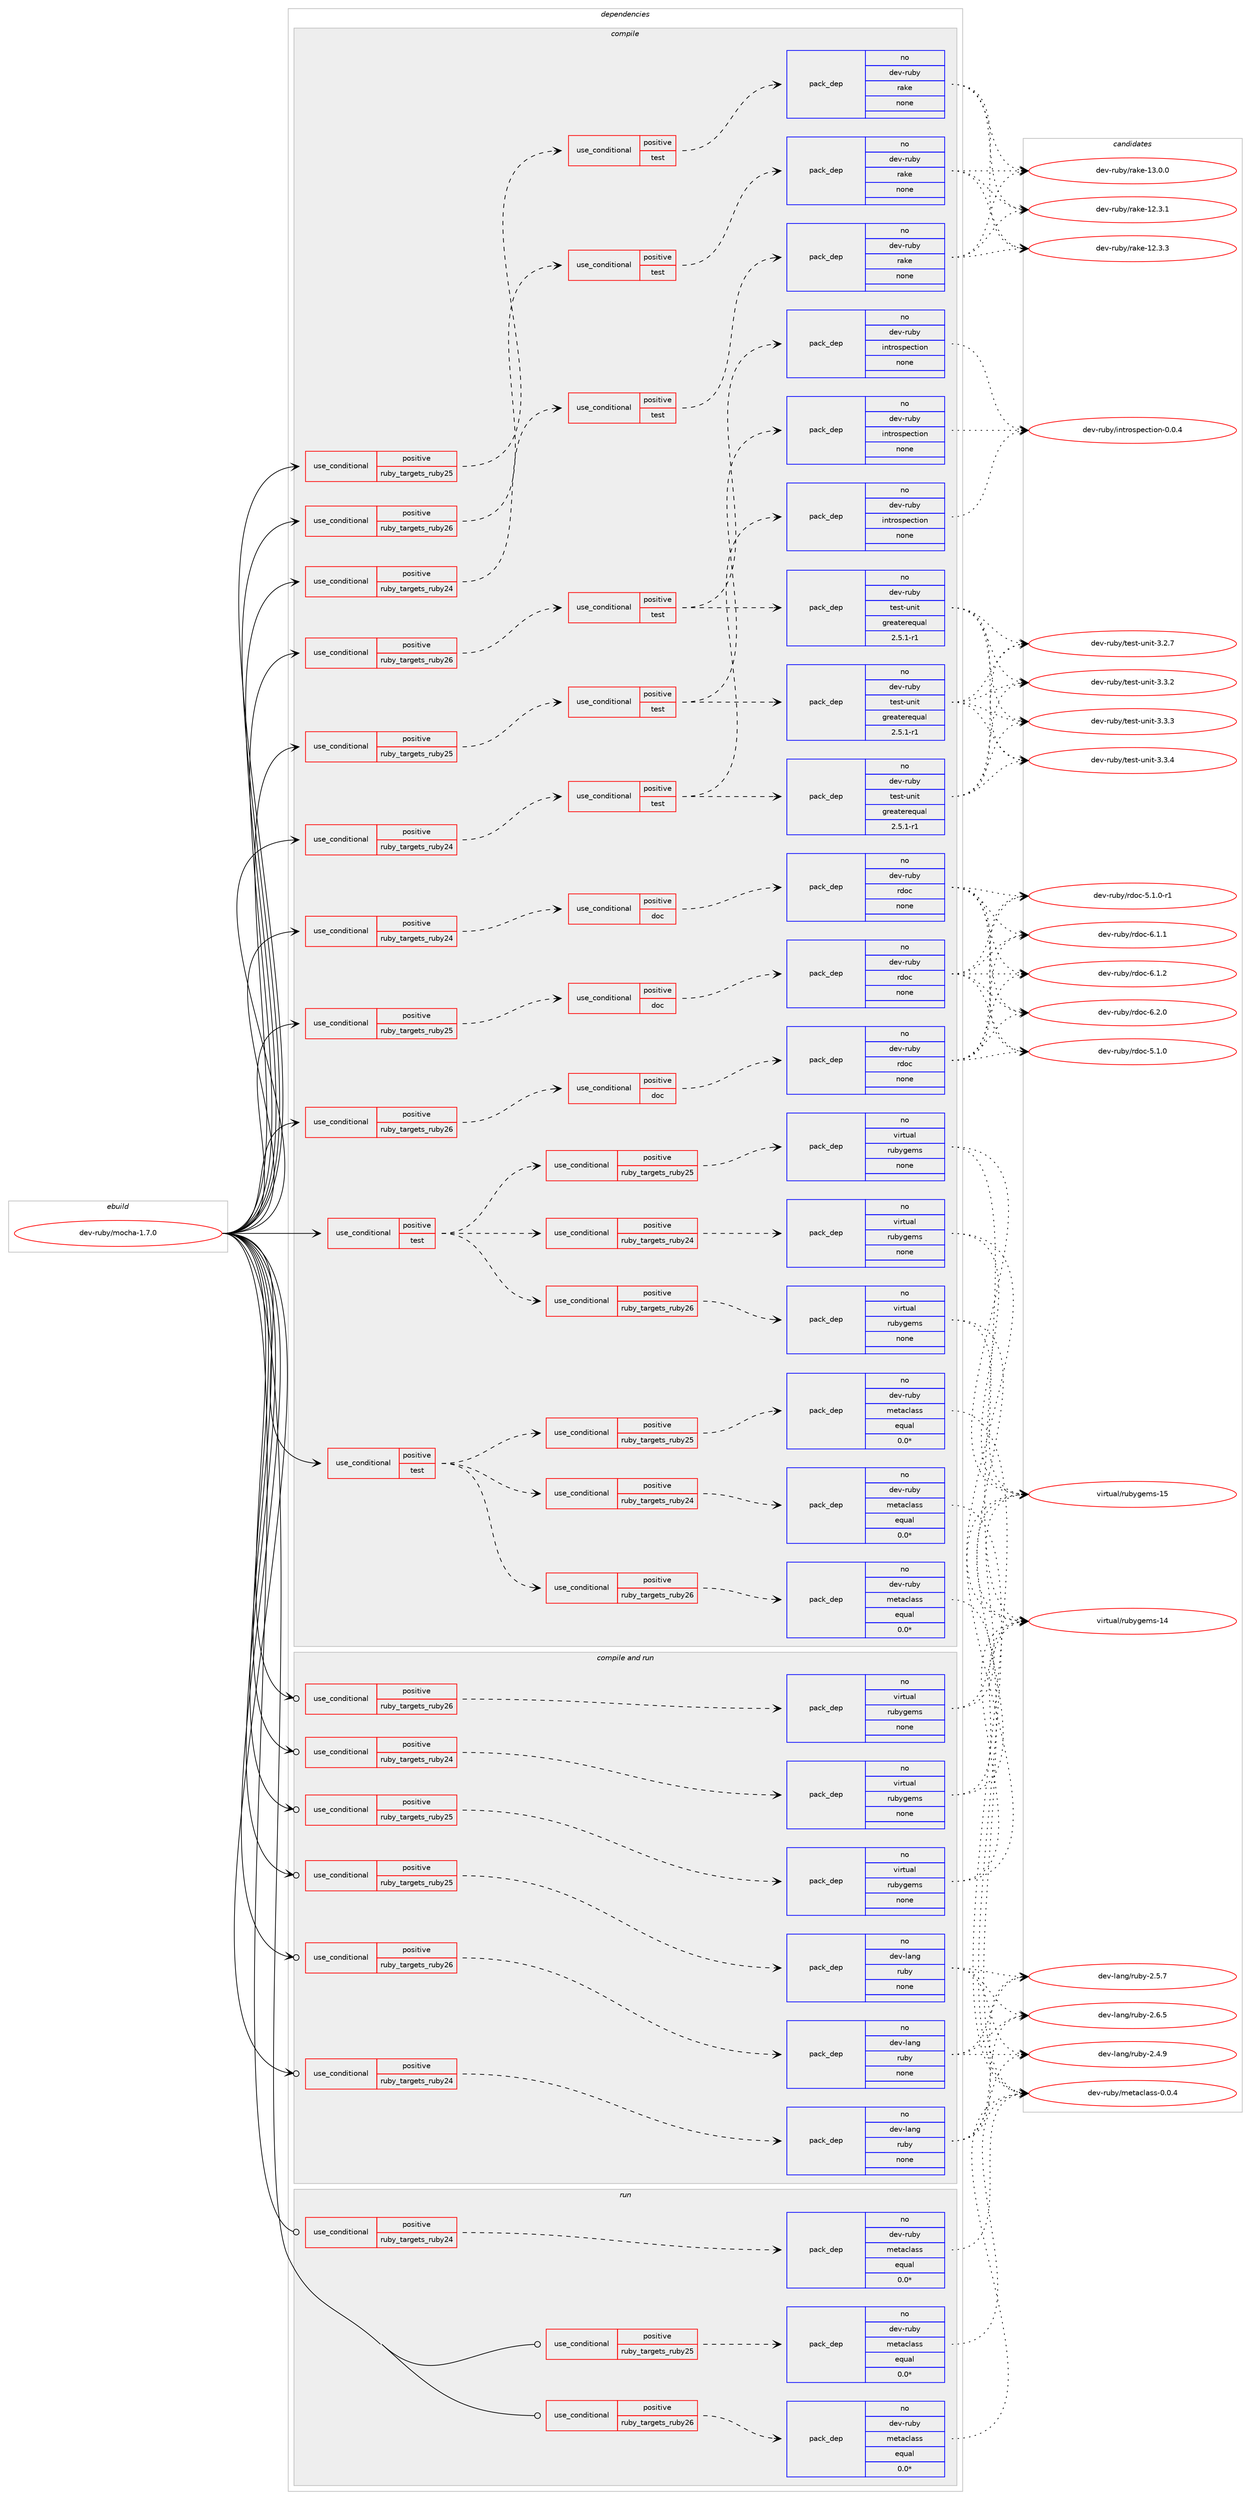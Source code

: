 digraph prolog {

# *************
# Graph options
# *************

newrank=true;
concentrate=true;
compound=true;
graph [rankdir=LR,fontname=Helvetica,fontsize=10,ranksep=1.5];#, ranksep=2.5, nodesep=0.2];
edge  [arrowhead=vee];
node  [fontname=Helvetica,fontsize=10];

# **********
# The ebuild
# **********

subgraph cluster_leftcol {
color=gray;
rank=same;
label=<<i>ebuild</i>>;
id [label="dev-ruby/mocha-1.7.0", color=red, width=4, href="../dev-ruby/mocha-1.7.0.svg"];
}

# ****************
# The dependencies
# ****************

subgraph cluster_midcol {
color=gray;
label=<<i>dependencies</i>>;
subgraph cluster_compile {
fillcolor="#eeeeee";
style=filled;
label=<<i>compile</i>>;
subgraph cond168118 {
dependency696272 [label=<<TABLE BORDER="0" CELLBORDER="1" CELLSPACING="0" CELLPADDING="4"><TR><TD ROWSPAN="3" CELLPADDING="10">use_conditional</TD></TR><TR><TD>positive</TD></TR><TR><TD>ruby_targets_ruby24</TD></TR></TABLE>>, shape=none, color=red];
subgraph cond168119 {
dependency696273 [label=<<TABLE BORDER="0" CELLBORDER="1" CELLSPACING="0" CELLPADDING="4"><TR><TD ROWSPAN="3" CELLPADDING="10">use_conditional</TD></TR><TR><TD>positive</TD></TR><TR><TD>doc</TD></TR></TABLE>>, shape=none, color=red];
subgraph pack516169 {
dependency696274 [label=<<TABLE BORDER="0" CELLBORDER="1" CELLSPACING="0" CELLPADDING="4" WIDTH="220"><TR><TD ROWSPAN="6" CELLPADDING="30">pack_dep</TD></TR><TR><TD WIDTH="110">no</TD></TR><TR><TD>dev-ruby</TD></TR><TR><TD>rdoc</TD></TR><TR><TD>none</TD></TR><TR><TD></TD></TR></TABLE>>, shape=none, color=blue];
}
dependency696273:e -> dependency696274:w [weight=20,style="dashed",arrowhead="vee"];
}
dependency696272:e -> dependency696273:w [weight=20,style="dashed",arrowhead="vee"];
}
id:e -> dependency696272:w [weight=20,style="solid",arrowhead="vee"];
subgraph cond168120 {
dependency696275 [label=<<TABLE BORDER="0" CELLBORDER="1" CELLSPACING="0" CELLPADDING="4"><TR><TD ROWSPAN="3" CELLPADDING="10">use_conditional</TD></TR><TR><TD>positive</TD></TR><TR><TD>ruby_targets_ruby24</TD></TR></TABLE>>, shape=none, color=red];
subgraph cond168121 {
dependency696276 [label=<<TABLE BORDER="0" CELLBORDER="1" CELLSPACING="0" CELLPADDING="4"><TR><TD ROWSPAN="3" CELLPADDING="10">use_conditional</TD></TR><TR><TD>positive</TD></TR><TR><TD>test</TD></TR></TABLE>>, shape=none, color=red];
subgraph pack516170 {
dependency696277 [label=<<TABLE BORDER="0" CELLBORDER="1" CELLSPACING="0" CELLPADDING="4" WIDTH="220"><TR><TD ROWSPAN="6" CELLPADDING="30">pack_dep</TD></TR><TR><TD WIDTH="110">no</TD></TR><TR><TD>dev-ruby</TD></TR><TR><TD>rake</TD></TR><TR><TD>none</TD></TR><TR><TD></TD></TR></TABLE>>, shape=none, color=blue];
}
dependency696276:e -> dependency696277:w [weight=20,style="dashed",arrowhead="vee"];
}
dependency696275:e -> dependency696276:w [weight=20,style="dashed",arrowhead="vee"];
}
id:e -> dependency696275:w [weight=20,style="solid",arrowhead="vee"];
subgraph cond168122 {
dependency696278 [label=<<TABLE BORDER="0" CELLBORDER="1" CELLSPACING="0" CELLPADDING="4"><TR><TD ROWSPAN="3" CELLPADDING="10">use_conditional</TD></TR><TR><TD>positive</TD></TR><TR><TD>ruby_targets_ruby24</TD></TR></TABLE>>, shape=none, color=red];
subgraph cond168123 {
dependency696279 [label=<<TABLE BORDER="0" CELLBORDER="1" CELLSPACING="0" CELLPADDING="4"><TR><TD ROWSPAN="3" CELLPADDING="10">use_conditional</TD></TR><TR><TD>positive</TD></TR><TR><TD>test</TD></TR></TABLE>>, shape=none, color=red];
subgraph pack516171 {
dependency696280 [label=<<TABLE BORDER="0" CELLBORDER="1" CELLSPACING="0" CELLPADDING="4" WIDTH="220"><TR><TD ROWSPAN="6" CELLPADDING="30">pack_dep</TD></TR><TR><TD WIDTH="110">no</TD></TR><TR><TD>dev-ruby</TD></TR><TR><TD>test-unit</TD></TR><TR><TD>greaterequal</TD></TR><TR><TD>2.5.1-r1</TD></TR></TABLE>>, shape=none, color=blue];
}
dependency696279:e -> dependency696280:w [weight=20,style="dashed",arrowhead="vee"];
subgraph pack516172 {
dependency696281 [label=<<TABLE BORDER="0" CELLBORDER="1" CELLSPACING="0" CELLPADDING="4" WIDTH="220"><TR><TD ROWSPAN="6" CELLPADDING="30">pack_dep</TD></TR><TR><TD WIDTH="110">no</TD></TR><TR><TD>dev-ruby</TD></TR><TR><TD>introspection</TD></TR><TR><TD>none</TD></TR><TR><TD></TD></TR></TABLE>>, shape=none, color=blue];
}
dependency696279:e -> dependency696281:w [weight=20,style="dashed",arrowhead="vee"];
}
dependency696278:e -> dependency696279:w [weight=20,style="dashed",arrowhead="vee"];
}
id:e -> dependency696278:w [weight=20,style="solid",arrowhead="vee"];
subgraph cond168124 {
dependency696282 [label=<<TABLE BORDER="0" CELLBORDER="1" CELLSPACING="0" CELLPADDING="4"><TR><TD ROWSPAN="3" CELLPADDING="10">use_conditional</TD></TR><TR><TD>positive</TD></TR><TR><TD>ruby_targets_ruby25</TD></TR></TABLE>>, shape=none, color=red];
subgraph cond168125 {
dependency696283 [label=<<TABLE BORDER="0" CELLBORDER="1" CELLSPACING="0" CELLPADDING="4"><TR><TD ROWSPAN="3" CELLPADDING="10">use_conditional</TD></TR><TR><TD>positive</TD></TR><TR><TD>doc</TD></TR></TABLE>>, shape=none, color=red];
subgraph pack516173 {
dependency696284 [label=<<TABLE BORDER="0" CELLBORDER="1" CELLSPACING="0" CELLPADDING="4" WIDTH="220"><TR><TD ROWSPAN="6" CELLPADDING="30">pack_dep</TD></TR><TR><TD WIDTH="110">no</TD></TR><TR><TD>dev-ruby</TD></TR><TR><TD>rdoc</TD></TR><TR><TD>none</TD></TR><TR><TD></TD></TR></TABLE>>, shape=none, color=blue];
}
dependency696283:e -> dependency696284:w [weight=20,style="dashed",arrowhead="vee"];
}
dependency696282:e -> dependency696283:w [weight=20,style="dashed",arrowhead="vee"];
}
id:e -> dependency696282:w [weight=20,style="solid",arrowhead="vee"];
subgraph cond168126 {
dependency696285 [label=<<TABLE BORDER="0" CELLBORDER="1" CELLSPACING="0" CELLPADDING="4"><TR><TD ROWSPAN="3" CELLPADDING="10">use_conditional</TD></TR><TR><TD>positive</TD></TR><TR><TD>ruby_targets_ruby25</TD></TR></TABLE>>, shape=none, color=red];
subgraph cond168127 {
dependency696286 [label=<<TABLE BORDER="0" CELLBORDER="1" CELLSPACING="0" CELLPADDING="4"><TR><TD ROWSPAN="3" CELLPADDING="10">use_conditional</TD></TR><TR><TD>positive</TD></TR><TR><TD>test</TD></TR></TABLE>>, shape=none, color=red];
subgraph pack516174 {
dependency696287 [label=<<TABLE BORDER="0" CELLBORDER="1" CELLSPACING="0" CELLPADDING="4" WIDTH="220"><TR><TD ROWSPAN="6" CELLPADDING="30">pack_dep</TD></TR><TR><TD WIDTH="110">no</TD></TR><TR><TD>dev-ruby</TD></TR><TR><TD>rake</TD></TR><TR><TD>none</TD></TR><TR><TD></TD></TR></TABLE>>, shape=none, color=blue];
}
dependency696286:e -> dependency696287:w [weight=20,style="dashed",arrowhead="vee"];
}
dependency696285:e -> dependency696286:w [weight=20,style="dashed",arrowhead="vee"];
}
id:e -> dependency696285:w [weight=20,style="solid",arrowhead="vee"];
subgraph cond168128 {
dependency696288 [label=<<TABLE BORDER="0" CELLBORDER="1" CELLSPACING="0" CELLPADDING="4"><TR><TD ROWSPAN="3" CELLPADDING="10">use_conditional</TD></TR><TR><TD>positive</TD></TR><TR><TD>ruby_targets_ruby25</TD></TR></TABLE>>, shape=none, color=red];
subgraph cond168129 {
dependency696289 [label=<<TABLE BORDER="0" CELLBORDER="1" CELLSPACING="0" CELLPADDING="4"><TR><TD ROWSPAN="3" CELLPADDING="10">use_conditional</TD></TR><TR><TD>positive</TD></TR><TR><TD>test</TD></TR></TABLE>>, shape=none, color=red];
subgraph pack516175 {
dependency696290 [label=<<TABLE BORDER="0" CELLBORDER="1" CELLSPACING="0" CELLPADDING="4" WIDTH="220"><TR><TD ROWSPAN="6" CELLPADDING="30">pack_dep</TD></TR><TR><TD WIDTH="110">no</TD></TR><TR><TD>dev-ruby</TD></TR><TR><TD>test-unit</TD></TR><TR><TD>greaterequal</TD></TR><TR><TD>2.5.1-r1</TD></TR></TABLE>>, shape=none, color=blue];
}
dependency696289:e -> dependency696290:w [weight=20,style="dashed",arrowhead="vee"];
subgraph pack516176 {
dependency696291 [label=<<TABLE BORDER="0" CELLBORDER="1" CELLSPACING="0" CELLPADDING="4" WIDTH="220"><TR><TD ROWSPAN="6" CELLPADDING="30">pack_dep</TD></TR><TR><TD WIDTH="110">no</TD></TR><TR><TD>dev-ruby</TD></TR><TR><TD>introspection</TD></TR><TR><TD>none</TD></TR><TR><TD></TD></TR></TABLE>>, shape=none, color=blue];
}
dependency696289:e -> dependency696291:w [weight=20,style="dashed",arrowhead="vee"];
}
dependency696288:e -> dependency696289:w [weight=20,style="dashed",arrowhead="vee"];
}
id:e -> dependency696288:w [weight=20,style="solid",arrowhead="vee"];
subgraph cond168130 {
dependency696292 [label=<<TABLE BORDER="0" CELLBORDER="1" CELLSPACING="0" CELLPADDING="4"><TR><TD ROWSPAN="3" CELLPADDING="10">use_conditional</TD></TR><TR><TD>positive</TD></TR><TR><TD>ruby_targets_ruby26</TD></TR></TABLE>>, shape=none, color=red];
subgraph cond168131 {
dependency696293 [label=<<TABLE BORDER="0" CELLBORDER="1" CELLSPACING="0" CELLPADDING="4"><TR><TD ROWSPAN="3" CELLPADDING="10">use_conditional</TD></TR><TR><TD>positive</TD></TR><TR><TD>doc</TD></TR></TABLE>>, shape=none, color=red];
subgraph pack516177 {
dependency696294 [label=<<TABLE BORDER="0" CELLBORDER="1" CELLSPACING="0" CELLPADDING="4" WIDTH="220"><TR><TD ROWSPAN="6" CELLPADDING="30">pack_dep</TD></TR><TR><TD WIDTH="110">no</TD></TR><TR><TD>dev-ruby</TD></TR><TR><TD>rdoc</TD></TR><TR><TD>none</TD></TR><TR><TD></TD></TR></TABLE>>, shape=none, color=blue];
}
dependency696293:e -> dependency696294:w [weight=20,style="dashed",arrowhead="vee"];
}
dependency696292:e -> dependency696293:w [weight=20,style="dashed",arrowhead="vee"];
}
id:e -> dependency696292:w [weight=20,style="solid",arrowhead="vee"];
subgraph cond168132 {
dependency696295 [label=<<TABLE BORDER="0" CELLBORDER="1" CELLSPACING="0" CELLPADDING="4"><TR><TD ROWSPAN="3" CELLPADDING="10">use_conditional</TD></TR><TR><TD>positive</TD></TR><TR><TD>ruby_targets_ruby26</TD></TR></TABLE>>, shape=none, color=red];
subgraph cond168133 {
dependency696296 [label=<<TABLE BORDER="0" CELLBORDER="1" CELLSPACING="0" CELLPADDING="4"><TR><TD ROWSPAN="3" CELLPADDING="10">use_conditional</TD></TR><TR><TD>positive</TD></TR><TR><TD>test</TD></TR></TABLE>>, shape=none, color=red];
subgraph pack516178 {
dependency696297 [label=<<TABLE BORDER="0" CELLBORDER="1" CELLSPACING="0" CELLPADDING="4" WIDTH="220"><TR><TD ROWSPAN="6" CELLPADDING="30">pack_dep</TD></TR><TR><TD WIDTH="110">no</TD></TR><TR><TD>dev-ruby</TD></TR><TR><TD>rake</TD></TR><TR><TD>none</TD></TR><TR><TD></TD></TR></TABLE>>, shape=none, color=blue];
}
dependency696296:e -> dependency696297:w [weight=20,style="dashed",arrowhead="vee"];
}
dependency696295:e -> dependency696296:w [weight=20,style="dashed",arrowhead="vee"];
}
id:e -> dependency696295:w [weight=20,style="solid",arrowhead="vee"];
subgraph cond168134 {
dependency696298 [label=<<TABLE BORDER="0" CELLBORDER="1" CELLSPACING="0" CELLPADDING="4"><TR><TD ROWSPAN="3" CELLPADDING="10">use_conditional</TD></TR><TR><TD>positive</TD></TR><TR><TD>ruby_targets_ruby26</TD></TR></TABLE>>, shape=none, color=red];
subgraph cond168135 {
dependency696299 [label=<<TABLE BORDER="0" CELLBORDER="1" CELLSPACING="0" CELLPADDING="4"><TR><TD ROWSPAN="3" CELLPADDING="10">use_conditional</TD></TR><TR><TD>positive</TD></TR><TR><TD>test</TD></TR></TABLE>>, shape=none, color=red];
subgraph pack516179 {
dependency696300 [label=<<TABLE BORDER="0" CELLBORDER="1" CELLSPACING="0" CELLPADDING="4" WIDTH="220"><TR><TD ROWSPAN="6" CELLPADDING="30">pack_dep</TD></TR><TR><TD WIDTH="110">no</TD></TR><TR><TD>dev-ruby</TD></TR><TR><TD>test-unit</TD></TR><TR><TD>greaterequal</TD></TR><TR><TD>2.5.1-r1</TD></TR></TABLE>>, shape=none, color=blue];
}
dependency696299:e -> dependency696300:w [weight=20,style="dashed",arrowhead="vee"];
subgraph pack516180 {
dependency696301 [label=<<TABLE BORDER="0" CELLBORDER="1" CELLSPACING="0" CELLPADDING="4" WIDTH="220"><TR><TD ROWSPAN="6" CELLPADDING="30">pack_dep</TD></TR><TR><TD WIDTH="110">no</TD></TR><TR><TD>dev-ruby</TD></TR><TR><TD>introspection</TD></TR><TR><TD>none</TD></TR><TR><TD></TD></TR></TABLE>>, shape=none, color=blue];
}
dependency696299:e -> dependency696301:w [weight=20,style="dashed",arrowhead="vee"];
}
dependency696298:e -> dependency696299:w [weight=20,style="dashed",arrowhead="vee"];
}
id:e -> dependency696298:w [weight=20,style="solid",arrowhead="vee"];
subgraph cond168136 {
dependency696302 [label=<<TABLE BORDER="0" CELLBORDER="1" CELLSPACING="0" CELLPADDING="4"><TR><TD ROWSPAN="3" CELLPADDING="10">use_conditional</TD></TR><TR><TD>positive</TD></TR><TR><TD>test</TD></TR></TABLE>>, shape=none, color=red];
subgraph cond168137 {
dependency696303 [label=<<TABLE BORDER="0" CELLBORDER="1" CELLSPACING="0" CELLPADDING="4"><TR><TD ROWSPAN="3" CELLPADDING="10">use_conditional</TD></TR><TR><TD>positive</TD></TR><TR><TD>ruby_targets_ruby24</TD></TR></TABLE>>, shape=none, color=red];
subgraph pack516181 {
dependency696304 [label=<<TABLE BORDER="0" CELLBORDER="1" CELLSPACING="0" CELLPADDING="4" WIDTH="220"><TR><TD ROWSPAN="6" CELLPADDING="30">pack_dep</TD></TR><TR><TD WIDTH="110">no</TD></TR><TR><TD>dev-ruby</TD></TR><TR><TD>metaclass</TD></TR><TR><TD>equal</TD></TR><TR><TD>0.0*</TD></TR></TABLE>>, shape=none, color=blue];
}
dependency696303:e -> dependency696304:w [weight=20,style="dashed",arrowhead="vee"];
}
dependency696302:e -> dependency696303:w [weight=20,style="dashed",arrowhead="vee"];
subgraph cond168138 {
dependency696305 [label=<<TABLE BORDER="0" CELLBORDER="1" CELLSPACING="0" CELLPADDING="4"><TR><TD ROWSPAN="3" CELLPADDING="10">use_conditional</TD></TR><TR><TD>positive</TD></TR><TR><TD>ruby_targets_ruby25</TD></TR></TABLE>>, shape=none, color=red];
subgraph pack516182 {
dependency696306 [label=<<TABLE BORDER="0" CELLBORDER="1" CELLSPACING="0" CELLPADDING="4" WIDTH="220"><TR><TD ROWSPAN="6" CELLPADDING="30">pack_dep</TD></TR><TR><TD WIDTH="110">no</TD></TR><TR><TD>dev-ruby</TD></TR><TR><TD>metaclass</TD></TR><TR><TD>equal</TD></TR><TR><TD>0.0*</TD></TR></TABLE>>, shape=none, color=blue];
}
dependency696305:e -> dependency696306:w [weight=20,style="dashed",arrowhead="vee"];
}
dependency696302:e -> dependency696305:w [weight=20,style="dashed",arrowhead="vee"];
subgraph cond168139 {
dependency696307 [label=<<TABLE BORDER="0" CELLBORDER="1" CELLSPACING="0" CELLPADDING="4"><TR><TD ROWSPAN="3" CELLPADDING="10">use_conditional</TD></TR><TR><TD>positive</TD></TR><TR><TD>ruby_targets_ruby26</TD></TR></TABLE>>, shape=none, color=red];
subgraph pack516183 {
dependency696308 [label=<<TABLE BORDER="0" CELLBORDER="1" CELLSPACING="0" CELLPADDING="4" WIDTH="220"><TR><TD ROWSPAN="6" CELLPADDING="30">pack_dep</TD></TR><TR><TD WIDTH="110">no</TD></TR><TR><TD>dev-ruby</TD></TR><TR><TD>metaclass</TD></TR><TR><TD>equal</TD></TR><TR><TD>0.0*</TD></TR></TABLE>>, shape=none, color=blue];
}
dependency696307:e -> dependency696308:w [weight=20,style="dashed",arrowhead="vee"];
}
dependency696302:e -> dependency696307:w [weight=20,style="dashed",arrowhead="vee"];
}
id:e -> dependency696302:w [weight=20,style="solid",arrowhead="vee"];
subgraph cond168140 {
dependency696309 [label=<<TABLE BORDER="0" CELLBORDER="1" CELLSPACING="0" CELLPADDING="4"><TR><TD ROWSPAN="3" CELLPADDING="10">use_conditional</TD></TR><TR><TD>positive</TD></TR><TR><TD>test</TD></TR></TABLE>>, shape=none, color=red];
subgraph cond168141 {
dependency696310 [label=<<TABLE BORDER="0" CELLBORDER="1" CELLSPACING="0" CELLPADDING="4"><TR><TD ROWSPAN="3" CELLPADDING="10">use_conditional</TD></TR><TR><TD>positive</TD></TR><TR><TD>ruby_targets_ruby24</TD></TR></TABLE>>, shape=none, color=red];
subgraph pack516184 {
dependency696311 [label=<<TABLE BORDER="0" CELLBORDER="1" CELLSPACING="0" CELLPADDING="4" WIDTH="220"><TR><TD ROWSPAN="6" CELLPADDING="30">pack_dep</TD></TR><TR><TD WIDTH="110">no</TD></TR><TR><TD>virtual</TD></TR><TR><TD>rubygems</TD></TR><TR><TD>none</TD></TR><TR><TD></TD></TR></TABLE>>, shape=none, color=blue];
}
dependency696310:e -> dependency696311:w [weight=20,style="dashed",arrowhead="vee"];
}
dependency696309:e -> dependency696310:w [weight=20,style="dashed",arrowhead="vee"];
subgraph cond168142 {
dependency696312 [label=<<TABLE BORDER="0" CELLBORDER="1" CELLSPACING="0" CELLPADDING="4"><TR><TD ROWSPAN="3" CELLPADDING="10">use_conditional</TD></TR><TR><TD>positive</TD></TR><TR><TD>ruby_targets_ruby25</TD></TR></TABLE>>, shape=none, color=red];
subgraph pack516185 {
dependency696313 [label=<<TABLE BORDER="0" CELLBORDER="1" CELLSPACING="0" CELLPADDING="4" WIDTH="220"><TR><TD ROWSPAN="6" CELLPADDING="30">pack_dep</TD></TR><TR><TD WIDTH="110">no</TD></TR><TR><TD>virtual</TD></TR><TR><TD>rubygems</TD></TR><TR><TD>none</TD></TR><TR><TD></TD></TR></TABLE>>, shape=none, color=blue];
}
dependency696312:e -> dependency696313:w [weight=20,style="dashed",arrowhead="vee"];
}
dependency696309:e -> dependency696312:w [weight=20,style="dashed",arrowhead="vee"];
subgraph cond168143 {
dependency696314 [label=<<TABLE BORDER="0" CELLBORDER="1" CELLSPACING="0" CELLPADDING="4"><TR><TD ROWSPAN="3" CELLPADDING="10">use_conditional</TD></TR><TR><TD>positive</TD></TR><TR><TD>ruby_targets_ruby26</TD></TR></TABLE>>, shape=none, color=red];
subgraph pack516186 {
dependency696315 [label=<<TABLE BORDER="0" CELLBORDER="1" CELLSPACING="0" CELLPADDING="4" WIDTH="220"><TR><TD ROWSPAN="6" CELLPADDING="30">pack_dep</TD></TR><TR><TD WIDTH="110">no</TD></TR><TR><TD>virtual</TD></TR><TR><TD>rubygems</TD></TR><TR><TD>none</TD></TR><TR><TD></TD></TR></TABLE>>, shape=none, color=blue];
}
dependency696314:e -> dependency696315:w [weight=20,style="dashed",arrowhead="vee"];
}
dependency696309:e -> dependency696314:w [weight=20,style="dashed",arrowhead="vee"];
}
id:e -> dependency696309:w [weight=20,style="solid",arrowhead="vee"];
}
subgraph cluster_compileandrun {
fillcolor="#eeeeee";
style=filled;
label=<<i>compile and run</i>>;
subgraph cond168144 {
dependency696316 [label=<<TABLE BORDER="0" CELLBORDER="1" CELLSPACING="0" CELLPADDING="4"><TR><TD ROWSPAN="3" CELLPADDING="10">use_conditional</TD></TR><TR><TD>positive</TD></TR><TR><TD>ruby_targets_ruby24</TD></TR></TABLE>>, shape=none, color=red];
subgraph pack516187 {
dependency696317 [label=<<TABLE BORDER="0" CELLBORDER="1" CELLSPACING="0" CELLPADDING="4" WIDTH="220"><TR><TD ROWSPAN="6" CELLPADDING="30">pack_dep</TD></TR><TR><TD WIDTH="110">no</TD></TR><TR><TD>dev-lang</TD></TR><TR><TD>ruby</TD></TR><TR><TD>none</TD></TR><TR><TD></TD></TR></TABLE>>, shape=none, color=blue];
}
dependency696316:e -> dependency696317:w [weight=20,style="dashed",arrowhead="vee"];
}
id:e -> dependency696316:w [weight=20,style="solid",arrowhead="odotvee"];
subgraph cond168145 {
dependency696318 [label=<<TABLE BORDER="0" CELLBORDER="1" CELLSPACING="0" CELLPADDING="4"><TR><TD ROWSPAN="3" CELLPADDING="10">use_conditional</TD></TR><TR><TD>positive</TD></TR><TR><TD>ruby_targets_ruby24</TD></TR></TABLE>>, shape=none, color=red];
subgraph pack516188 {
dependency696319 [label=<<TABLE BORDER="0" CELLBORDER="1" CELLSPACING="0" CELLPADDING="4" WIDTH="220"><TR><TD ROWSPAN="6" CELLPADDING="30">pack_dep</TD></TR><TR><TD WIDTH="110">no</TD></TR><TR><TD>virtual</TD></TR><TR><TD>rubygems</TD></TR><TR><TD>none</TD></TR><TR><TD></TD></TR></TABLE>>, shape=none, color=blue];
}
dependency696318:e -> dependency696319:w [weight=20,style="dashed",arrowhead="vee"];
}
id:e -> dependency696318:w [weight=20,style="solid",arrowhead="odotvee"];
subgraph cond168146 {
dependency696320 [label=<<TABLE BORDER="0" CELLBORDER="1" CELLSPACING="0" CELLPADDING="4"><TR><TD ROWSPAN="3" CELLPADDING="10">use_conditional</TD></TR><TR><TD>positive</TD></TR><TR><TD>ruby_targets_ruby25</TD></TR></TABLE>>, shape=none, color=red];
subgraph pack516189 {
dependency696321 [label=<<TABLE BORDER="0" CELLBORDER="1" CELLSPACING="0" CELLPADDING="4" WIDTH="220"><TR><TD ROWSPAN="6" CELLPADDING="30">pack_dep</TD></TR><TR><TD WIDTH="110">no</TD></TR><TR><TD>dev-lang</TD></TR><TR><TD>ruby</TD></TR><TR><TD>none</TD></TR><TR><TD></TD></TR></TABLE>>, shape=none, color=blue];
}
dependency696320:e -> dependency696321:w [weight=20,style="dashed",arrowhead="vee"];
}
id:e -> dependency696320:w [weight=20,style="solid",arrowhead="odotvee"];
subgraph cond168147 {
dependency696322 [label=<<TABLE BORDER="0" CELLBORDER="1" CELLSPACING="0" CELLPADDING="4"><TR><TD ROWSPAN="3" CELLPADDING="10">use_conditional</TD></TR><TR><TD>positive</TD></TR><TR><TD>ruby_targets_ruby25</TD></TR></TABLE>>, shape=none, color=red];
subgraph pack516190 {
dependency696323 [label=<<TABLE BORDER="0" CELLBORDER="1" CELLSPACING="0" CELLPADDING="4" WIDTH="220"><TR><TD ROWSPAN="6" CELLPADDING="30">pack_dep</TD></TR><TR><TD WIDTH="110">no</TD></TR><TR><TD>virtual</TD></TR><TR><TD>rubygems</TD></TR><TR><TD>none</TD></TR><TR><TD></TD></TR></TABLE>>, shape=none, color=blue];
}
dependency696322:e -> dependency696323:w [weight=20,style="dashed",arrowhead="vee"];
}
id:e -> dependency696322:w [weight=20,style="solid",arrowhead="odotvee"];
subgraph cond168148 {
dependency696324 [label=<<TABLE BORDER="0" CELLBORDER="1" CELLSPACING="0" CELLPADDING="4"><TR><TD ROWSPAN="3" CELLPADDING="10">use_conditional</TD></TR><TR><TD>positive</TD></TR><TR><TD>ruby_targets_ruby26</TD></TR></TABLE>>, shape=none, color=red];
subgraph pack516191 {
dependency696325 [label=<<TABLE BORDER="0" CELLBORDER="1" CELLSPACING="0" CELLPADDING="4" WIDTH="220"><TR><TD ROWSPAN="6" CELLPADDING="30">pack_dep</TD></TR><TR><TD WIDTH="110">no</TD></TR><TR><TD>dev-lang</TD></TR><TR><TD>ruby</TD></TR><TR><TD>none</TD></TR><TR><TD></TD></TR></TABLE>>, shape=none, color=blue];
}
dependency696324:e -> dependency696325:w [weight=20,style="dashed",arrowhead="vee"];
}
id:e -> dependency696324:w [weight=20,style="solid",arrowhead="odotvee"];
subgraph cond168149 {
dependency696326 [label=<<TABLE BORDER="0" CELLBORDER="1" CELLSPACING="0" CELLPADDING="4"><TR><TD ROWSPAN="3" CELLPADDING="10">use_conditional</TD></TR><TR><TD>positive</TD></TR><TR><TD>ruby_targets_ruby26</TD></TR></TABLE>>, shape=none, color=red];
subgraph pack516192 {
dependency696327 [label=<<TABLE BORDER="0" CELLBORDER="1" CELLSPACING="0" CELLPADDING="4" WIDTH="220"><TR><TD ROWSPAN="6" CELLPADDING="30">pack_dep</TD></TR><TR><TD WIDTH="110">no</TD></TR><TR><TD>virtual</TD></TR><TR><TD>rubygems</TD></TR><TR><TD>none</TD></TR><TR><TD></TD></TR></TABLE>>, shape=none, color=blue];
}
dependency696326:e -> dependency696327:w [weight=20,style="dashed",arrowhead="vee"];
}
id:e -> dependency696326:w [weight=20,style="solid",arrowhead="odotvee"];
}
subgraph cluster_run {
fillcolor="#eeeeee";
style=filled;
label=<<i>run</i>>;
subgraph cond168150 {
dependency696328 [label=<<TABLE BORDER="0" CELLBORDER="1" CELLSPACING="0" CELLPADDING="4"><TR><TD ROWSPAN="3" CELLPADDING="10">use_conditional</TD></TR><TR><TD>positive</TD></TR><TR><TD>ruby_targets_ruby24</TD></TR></TABLE>>, shape=none, color=red];
subgraph pack516193 {
dependency696329 [label=<<TABLE BORDER="0" CELLBORDER="1" CELLSPACING="0" CELLPADDING="4" WIDTH="220"><TR><TD ROWSPAN="6" CELLPADDING="30">pack_dep</TD></TR><TR><TD WIDTH="110">no</TD></TR><TR><TD>dev-ruby</TD></TR><TR><TD>metaclass</TD></TR><TR><TD>equal</TD></TR><TR><TD>0.0*</TD></TR></TABLE>>, shape=none, color=blue];
}
dependency696328:e -> dependency696329:w [weight=20,style="dashed",arrowhead="vee"];
}
id:e -> dependency696328:w [weight=20,style="solid",arrowhead="odot"];
subgraph cond168151 {
dependency696330 [label=<<TABLE BORDER="0" CELLBORDER="1" CELLSPACING="0" CELLPADDING="4"><TR><TD ROWSPAN="3" CELLPADDING="10">use_conditional</TD></TR><TR><TD>positive</TD></TR><TR><TD>ruby_targets_ruby25</TD></TR></TABLE>>, shape=none, color=red];
subgraph pack516194 {
dependency696331 [label=<<TABLE BORDER="0" CELLBORDER="1" CELLSPACING="0" CELLPADDING="4" WIDTH="220"><TR><TD ROWSPAN="6" CELLPADDING="30">pack_dep</TD></TR><TR><TD WIDTH="110">no</TD></TR><TR><TD>dev-ruby</TD></TR><TR><TD>metaclass</TD></TR><TR><TD>equal</TD></TR><TR><TD>0.0*</TD></TR></TABLE>>, shape=none, color=blue];
}
dependency696330:e -> dependency696331:w [weight=20,style="dashed",arrowhead="vee"];
}
id:e -> dependency696330:w [weight=20,style="solid",arrowhead="odot"];
subgraph cond168152 {
dependency696332 [label=<<TABLE BORDER="0" CELLBORDER="1" CELLSPACING="0" CELLPADDING="4"><TR><TD ROWSPAN="3" CELLPADDING="10">use_conditional</TD></TR><TR><TD>positive</TD></TR><TR><TD>ruby_targets_ruby26</TD></TR></TABLE>>, shape=none, color=red];
subgraph pack516195 {
dependency696333 [label=<<TABLE BORDER="0" CELLBORDER="1" CELLSPACING="0" CELLPADDING="4" WIDTH="220"><TR><TD ROWSPAN="6" CELLPADDING="30">pack_dep</TD></TR><TR><TD WIDTH="110">no</TD></TR><TR><TD>dev-ruby</TD></TR><TR><TD>metaclass</TD></TR><TR><TD>equal</TD></TR><TR><TD>0.0*</TD></TR></TABLE>>, shape=none, color=blue];
}
dependency696332:e -> dependency696333:w [weight=20,style="dashed",arrowhead="vee"];
}
id:e -> dependency696332:w [weight=20,style="solid",arrowhead="odot"];
}
}

# **************
# The candidates
# **************

subgraph cluster_choices {
rank=same;
color=gray;
label=<<i>candidates</i>>;

subgraph choice516169 {
color=black;
nodesep=1;
choice10010111845114117981214711410011199455346494648 [label="dev-ruby/rdoc-5.1.0", color=red, width=4,href="../dev-ruby/rdoc-5.1.0.svg"];
choice100101118451141179812147114100111994553464946484511449 [label="dev-ruby/rdoc-5.1.0-r1", color=red, width=4,href="../dev-ruby/rdoc-5.1.0-r1.svg"];
choice10010111845114117981214711410011199455446494649 [label="dev-ruby/rdoc-6.1.1", color=red, width=4,href="../dev-ruby/rdoc-6.1.1.svg"];
choice10010111845114117981214711410011199455446494650 [label="dev-ruby/rdoc-6.1.2", color=red, width=4,href="../dev-ruby/rdoc-6.1.2.svg"];
choice10010111845114117981214711410011199455446504648 [label="dev-ruby/rdoc-6.2.0", color=red, width=4,href="../dev-ruby/rdoc-6.2.0.svg"];
dependency696274:e -> choice10010111845114117981214711410011199455346494648:w [style=dotted,weight="100"];
dependency696274:e -> choice100101118451141179812147114100111994553464946484511449:w [style=dotted,weight="100"];
dependency696274:e -> choice10010111845114117981214711410011199455446494649:w [style=dotted,weight="100"];
dependency696274:e -> choice10010111845114117981214711410011199455446494650:w [style=dotted,weight="100"];
dependency696274:e -> choice10010111845114117981214711410011199455446504648:w [style=dotted,weight="100"];
}
subgraph choice516170 {
color=black;
nodesep=1;
choice1001011184511411798121471149710710145495046514649 [label="dev-ruby/rake-12.3.1", color=red, width=4,href="../dev-ruby/rake-12.3.1.svg"];
choice1001011184511411798121471149710710145495046514651 [label="dev-ruby/rake-12.3.3", color=red, width=4,href="../dev-ruby/rake-12.3.3.svg"];
choice1001011184511411798121471149710710145495146484648 [label="dev-ruby/rake-13.0.0", color=red, width=4,href="../dev-ruby/rake-13.0.0.svg"];
dependency696277:e -> choice1001011184511411798121471149710710145495046514649:w [style=dotted,weight="100"];
dependency696277:e -> choice1001011184511411798121471149710710145495046514651:w [style=dotted,weight="100"];
dependency696277:e -> choice1001011184511411798121471149710710145495146484648:w [style=dotted,weight="100"];
}
subgraph choice516171 {
color=black;
nodesep=1;
choice10010111845114117981214711610111511645117110105116455146504655 [label="dev-ruby/test-unit-3.2.7", color=red, width=4,href="../dev-ruby/test-unit-3.2.7.svg"];
choice10010111845114117981214711610111511645117110105116455146514650 [label="dev-ruby/test-unit-3.3.2", color=red, width=4,href="../dev-ruby/test-unit-3.3.2.svg"];
choice10010111845114117981214711610111511645117110105116455146514651 [label="dev-ruby/test-unit-3.3.3", color=red, width=4,href="../dev-ruby/test-unit-3.3.3.svg"];
choice10010111845114117981214711610111511645117110105116455146514652 [label="dev-ruby/test-unit-3.3.4", color=red, width=4,href="../dev-ruby/test-unit-3.3.4.svg"];
dependency696280:e -> choice10010111845114117981214711610111511645117110105116455146504655:w [style=dotted,weight="100"];
dependency696280:e -> choice10010111845114117981214711610111511645117110105116455146514650:w [style=dotted,weight="100"];
dependency696280:e -> choice10010111845114117981214711610111511645117110105116455146514651:w [style=dotted,weight="100"];
dependency696280:e -> choice10010111845114117981214711610111511645117110105116455146514652:w [style=dotted,weight="100"];
}
subgraph choice516172 {
color=black;
nodesep=1;
choice10010111845114117981214710511011611411111511210199116105111110454846484652 [label="dev-ruby/introspection-0.0.4", color=red, width=4,href="../dev-ruby/introspection-0.0.4.svg"];
dependency696281:e -> choice10010111845114117981214710511011611411111511210199116105111110454846484652:w [style=dotted,weight="100"];
}
subgraph choice516173 {
color=black;
nodesep=1;
choice10010111845114117981214711410011199455346494648 [label="dev-ruby/rdoc-5.1.0", color=red, width=4,href="../dev-ruby/rdoc-5.1.0.svg"];
choice100101118451141179812147114100111994553464946484511449 [label="dev-ruby/rdoc-5.1.0-r1", color=red, width=4,href="../dev-ruby/rdoc-5.1.0-r1.svg"];
choice10010111845114117981214711410011199455446494649 [label="dev-ruby/rdoc-6.1.1", color=red, width=4,href="../dev-ruby/rdoc-6.1.1.svg"];
choice10010111845114117981214711410011199455446494650 [label="dev-ruby/rdoc-6.1.2", color=red, width=4,href="../dev-ruby/rdoc-6.1.2.svg"];
choice10010111845114117981214711410011199455446504648 [label="dev-ruby/rdoc-6.2.0", color=red, width=4,href="../dev-ruby/rdoc-6.2.0.svg"];
dependency696284:e -> choice10010111845114117981214711410011199455346494648:w [style=dotted,weight="100"];
dependency696284:e -> choice100101118451141179812147114100111994553464946484511449:w [style=dotted,weight="100"];
dependency696284:e -> choice10010111845114117981214711410011199455446494649:w [style=dotted,weight="100"];
dependency696284:e -> choice10010111845114117981214711410011199455446494650:w [style=dotted,weight="100"];
dependency696284:e -> choice10010111845114117981214711410011199455446504648:w [style=dotted,weight="100"];
}
subgraph choice516174 {
color=black;
nodesep=1;
choice1001011184511411798121471149710710145495046514649 [label="dev-ruby/rake-12.3.1", color=red, width=4,href="../dev-ruby/rake-12.3.1.svg"];
choice1001011184511411798121471149710710145495046514651 [label="dev-ruby/rake-12.3.3", color=red, width=4,href="../dev-ruby/rake-12.3.3.svg"];
choice1001011184511411798121471149710710145495146484648 [label="dev-ruby/rake-13.0.0", color=red, width=4,href="../dev-ruby/rake-13.0.0.svg"];
dependency696287:e -> choice1001011184511411798121471149710710145495046514649:w [style=dotted,weight="100"];
dependency696287:e -> choice1001011184511411798121471149710710145495046514651:w [style=dotted,weight="100"];
dependency696287:e -> choice1001011184511411798121471149710710145495146484648:w [style=dotted,weight="100"];
}
subgraph choice516175 {
color=black;
nodesep=1;
choice10010111845114117981214711610111511645117110105116455146504655 [label="dev-ruby/test-unit-3.2.7", color=red, width=4,href="../dev-ruby/test-unit-3.2.7.svg"];
choice10010111845114117981214711610111511645117110105116455146514650 [label="dev-ruby/test-unit-3.3.2", color=red, width=4,href="../dev-ruby/test-unit-3.3.2.svg"];
choice10010111845114117981214711610111511645117110105116455146514651 [label="dev-ruby/test-unit-3.3.3", color=red, width=4,href="../dev-ruby/test-unit-3.3.3.svg"];
choice10010111845114117981214711610111511645117110105116455146514652 [label="dev-ruby/test-unit-3.3.4", color=red, width=4,href="../dev-ruby/test-unit-3.3.4.svg"];
dependency696290:e -> choice10010111845114117981214711610111511645117110105116455146504655:w [style=dotted,weight="100"];
dependency696290:e -> choice10010111845114117981214711610111511645117110105116455146514650:w [style=dotted,weight="100"];
dependency696290:e -> choice10010111845114117981214711610111511645117110105116455146514651:w [style=dotted,weight="100"];
dependency696290:e -> choice10010111845114117981214711610111511645117110105116455146514652:w [style=dotted,weight="100"];
}
subgraph choice516176 {
color=black;
nodesep=1;
choice10010111845114117981214710511011611411111511210199116105111110454846484652 [label="dev-ruby/introspection-0.0.4", color=red, width=4,href="../dev-ruby/introspection-0.0.4.svg"];
dependency696291:e -> choice10010111845114117981214710511011611411111511210199116105111110454846484652:w [style=dotted,weight="100"];
}
subgraph choice516177 {
color=black;
nodesep=1;
choice10010111845114117981214711410011199455346494648 [label="dev-ruby/rdoc-5.1.0", color=red, width=4,href="../dev-ruby/rdoc-5.1.0.svg"];
choice100101118451141179812147114100111994553464946484511449 [label="dev-ruby/rdoc-5.1.0-r1", color=red, width=4,href="../dev-ruby/rdoc-5.1.0-r1.svg"];
choice10010111845114117981214711410011199455446494649 [label="dev-ruby/rdoc-6.1.1", color=red, width=4,href="../dev-ruby/rdoc-6.1.1.svg"];
choice10010111845114117981214711410011199455446494650 [label="dev-ruby/rdoc-6.1.2", color=red, width=4,href="../dev-ruby/rdoc-6.1.2.svg"];
choice10010111845114117981214711410011199455446504648 [label="dev-ruby/rdoc-6.2.0", color=red, width=4,href="../dev-ruby/rdoc-6.2.0.svg"];
dependency696294:e -> choice10010111845114117981214711410011199455346494648:w [style=dotted,weight="100"];
dependency696294:e -> choice100101118451141179812147114100111994553464946484511449:w [style=dotted,weight="100"];
dependency696294:e -> choice10010111845114117981214711410011199455446494649:w [style=dotted,weight="100"];
dependency696294:e -> choice10010111845114117981214711410011199455446494650:w [style=dotted,weight="100"];
dependency696294:e -> choice10010111845114117981214711410011199455446504648:w [style=dotted,weight="100"];
}
subgraph choice516178 {
color=black;
nodesep=1;
choice1001011184511411798121471149710710145495046514649 [label="dev-ruby/rake-12.3.1", color=red, width=4,href="../dev-ruby/rake-12.3.1.svg"];
choice1001011184511411798121471149710710145495046514651 [label="dev-ruby/rake-12.3.3", color=red, width=4,href="../dev-ruby/rake-12.3.3.svg"];
choice1001011184511411798121471149710710145495146484648 [label="dev-ruby/rake-13.0.0", color=red, width=4,href="../dev-ruby/rake-13.0.0.svg"];
dependency696297:e -> choice1001011184511411798121471149710710145495046514649:w [style=dotted,weight="100"];
dependency696297:e -> choice1001011184511411798121471149710710145495046514651:w [style=dotted,weight="100"];
dependency696297:e -> choice1001011184511411798121471149710710145495146484648:w [style=dotted,weight="100"];
}
subgraph choice516179 {
color=black;
nodesep=1;
choice10010111845114117981214711610111511645117110105116455146504655 [label="dev-ruby/test-unit-3.2.7", color=red, width=4,href="../dev-ruby/test-unit-3.2.7.svg"];
choice10010111845114117981214711610111511645117110105116455146514650 [label="dev-ruby/test-unit-3.3.2", color=red, width=4,href="../dev-ruby/test-unit-3.3.2.svg"];
choice10010111845114117981214711610111511645117110105116455146514651 [label="dev-ruby/test-unit-3.3.3", color=red, width=4,href="../dev-ruby/test-unit-3.3.3.svg"];
choice10010111845114117981214711610111511645117110105116455146514652 [label="dev-ruby/test-unit-3.3.4", color=red, width=4,href="../dev-ruby/test-unit-3.3.4.svg"];
dependency696300:e -> choice10010111845114117981214711610111511645117110105116455146504655:w [style=dotted,weight="100"];
dependency696300:e -> choice10010111845114117981214711610111511645117110105116455146514650:w [style=dotted,weight="100"];
dependency696300:e -> choice10010111845114117981214711610111511645117110105116455146514651:w [style=dotted,weight="100"];
dependency696300:e -> choice10010111845114117981214711610111511645117110105116455146514652:w [style=dotted,weight="100"];
}
subgraph choice516180 {
color=black;
nodesep=1;
choice10010111845114117981214710511011611411111511210199116105111110454846484652 [label="dev-ruby/introspection-0.0.4", color=red, width=4,href="../dev-ruby/introspection-0.0.4.svg"];
dependency696301:e -> choice10010111845114117981214710511011611411111511210199116105111110454846484652:w [style=dotted,weight="100"];
}
subgraph choice516181 {
color=black;
nodesep=1;
choice100101118451141179812147109101116979910897115115454846484652 [label="dev-ruby/metaclass-0.0.4", color=red, width=4,href="../dev-ruby/metaclass-0.0.4.svg"];
dependency696304:e -> choice100101118451141179812147109101116979910897115115454846484652:w [style=dotted,weight="100"];
}
subgraph choice516182 {
color=black;
nodesep=1;
choice100101118451141179812147109101116979910897115115454846484652 [label="dev-ruby/metaclass-0.0.4", color=red, width=4,href="../dev-ruby/metaclass-0.0.4.svg"];
dependency696306:e -> choice100101118451141179812147109101116979910897115115454846484652:w [style=dotted,weight="100"];
}
subgraph choice516183 {
color=black;
nodesep=1;
choice100101118451141179812147109101116979910897115115454846484652 [label="dev-ruby/metaclass-0.0.4", color=red, width=4,href="../dev-ruby/metaclass-0.0.4.svg"];
dependency696308:e -> choice100101118451141179812147109101116979910897115115454846484652:w [style=dotted,weight="100"];
}
subgraph choice516184 {
color=black;
nodesep=1;
choice118105114116117971084711411798121103101109115454952 [label="virtual/rubygems-14", color=red, width=4,href="../virtual/rubygems-14.svg"];
choice118105114116117971084711411798121103101109115454953 [label="virtual/rubygems-15", color=red, width=4,href="../virtual/rubygems-15.svg"];
dependency696311:e -> choice118105114116117971084711411798121103101109115454952:w [style=dotted,weight="100"];
dependency696311:e -> choice118105114116117971084711411798121103101109115454953:w [style=dotted,weight="100"];
}
subgraph choice516185 {
color=black;
nodesep=1;
choice118105114116117971084711411798121103101109115454952 [label="virtual/rubygems-14", color=red, width=4,href="../virtual/rubygems-14.svg"];
choice118105114116117971084711411798121103101109115454953 [label="virtual/rubygems-15", color=red, width=4,href="../virtual/rubygems-15.svg"];
dependency696313:e -> choice118105114116117971084711411798121103101109115454952:w [style=dotted,weight="100"];
dependency696313:e -> choice118105114116117971084711411798121103101109115454953:w [style=dotted,weight="100"];
}
subgraph choice516186 {
color=black;
nodesep=1;
choice118105114116117971084711411798121103101109115454952 [label="virtual/rubygems-14", color=red, width=4,href="../virtual/rubygems-14.svg"];
choice118105114116117971084711411798121103101109115454953 [label="virtual/rubygems-15", color=red, width=4,href="../virtual/rubygems-15.svg"];
dependency696315:e -> choice118105114116117971084711411798121103101109115454952:w [style=dotted,weight="100"];
dependency696315:e -> choice118105114116117971084711411798121103101109115454953:w [style=dotted,weight="100"];
}
subgraph choice516187 {
color=black;
nodesep=1;
choice10010111845108971101034711411798121455046524657 [label="dev-lang/ruby-2.4.9", color=red, width=4,href="../dev-lang/ruby-2.4.9.svg"];
choice10010111845108971101034711411798121455046534655 [label="dev-lang/ruby-2.5.7", color=red, width=4,href="../dev-lang/ruby-2.5.7.svg"];
choice10010111845108971101034711411798121455046544653 [label="dev-lang/ruby-2.6.5", color=red, width=4,href="../dev-lang/ruby-2.6.5.svg"];
dependency696317:e -> choice10010111845108971101034711411798121455046524657:w [style=dotted,weight="100"];
dependency696317:e -> choice10010111845108971101034711411798121455046534655:w [style=dotted,weight="100"];
dependency696317:e -> choice10010111845108971101034711411798121455046544653:w [style=dotted,weight="100"];
}
subgraph choice516188 {
color=black;
nodesep=1;
choice118105114116117971084711411798121103101109115454952 [label="virtual/rubygems-14", color=red, width=4,href="../virtual/rubygems-14.svg"];
choice118105114116117971084711411798121103101109115454953 [label="virtual/rubygems-15", color=red, width=4,href="../virtual/rubygems-15.svg"];
dependency696319:e -> choice118105114116117971084711411798121103101109115454952:w [style=dotted,weight="100"];
dependency696319:e -> choice118105114116117971084711411798121103101109115454953:w [style=dotted,weight="100"];
}
subgraph choice516189 {
color=black;
nodesep=1;
choice10010111845108971101034711411798121455046524657 [label="dev-lang/ruby-2.4.9", color=red, width=4,href="../dev-lang/ruby-2.4.9.svg"];
choice10010111845108971101034711411798121455046534655 [label="dev-lang/ruby-2.5.7", color=red, width=4,href="../dev-lang/ruby-2.5.7.svg"];
choice10010111845108971101034711411798121455046544653 [label="dev-lang/ruby-2.6.5", color=red, width=4,href="../dev-lang/ruby-2.6.5.svg"];
dependency696321:e -> choice10010111845108971101034711411798121455046524657:w [style=dotted,weight="100"];
dependency696321:e -> choice10010111845108971101034711411798121455046534655:w [style=dotted,weight="100"];
dependency696321:e -> choice10010111845108971101034711411798121455046544653:w [style=dotted,weight="100"];
}
subgraph choice516190 {
color=black;
nodesep=1;
choice118105114116117971084711411798121103101109115454952 [label="virtual/rubygems-14", color=red, width=4,href="../virtual/rubygems-14.svg"];
choice118105114116117971084711411798121103101109115454953 [label="virtual/rubygems-15", color=red, width=4,href="../virtual/rubygems-15.svg"];
dependency696323:e -> choice118105114116117971084711411798121103101109115454952:w [style=dotted,weight="100"];
dependency696323:e -> choice118105114116117971084711411798121103101109115454953:w [style=dotted,weight="100"];
}
subgraph choice516191 {
color=black;
nodesep=1;
choice10010111845108971101034711411798121455046524657 [label="dev-lang/ruby-2.4.9", color=red, width=4,href="../dev-lang/ruby-2.4.9.svg"];
choice10010111845108971101034711411798121455046534655 [label="dev-lang/ruby-2.5.7", color=red, width=4,href="../dev-lang/ruby-2.5.7.svg"];
choice10010111845108971101034711411798121455046544653 [label="dev-lang/ruby-2.6.5", color=red, width=4,href="../dev-lang/ruby-2.6.5.svg"];
dependency696325:e -> choice10010111845108971101034711411798121455046524657:w [style=dotted,weight="100"];
dependency696325:e -> choice10010111845108971101034711411798121455046534655:w [style=dotted,weight="100"];
dependency696325:e -> choice10010111845108971101034711411798121455046544653:w [style=dotted,weight="100"];
}
subgraph choice516192 {
color=black;
nodesep=1;
choice118105114116117971084711411798121103101109115454952 [label="virtual/rubygems-14", color=red, width=4,href="../virtual/rubygems-14.svg"];
choice118105114116117971084711411798121103101109115454953 [label="virtual/rubygems-15", color=red, width=4,href="../virtual/rubygems-15.svg"];
dependency696327:e -> choice118105114116117971084711411798121103101109115454952:w [style=dotted,weight="100"];
dependency696327:e -> choice118105114116117971084711411798121103101109115454953:w [style=dotted,weight="100"];
}
subgraph choice516193 {
color=black;
nodesep=1;
choice100101118451141179812147109101116979910897115115454846484652 [label="dev-ruby/metaclass-0.0.4", color=red, width=4,href="../dev-ruby/metaclass-0.0.4.svg"];
dependency696329:e -> choice100101118451141179812147109101116979910897115115454846484652:w [style=dotted,weight="100"];
}
subgraph choice516194 {
color=black;
nodesep=1;
choice100101118451141179812147109101116979910897115115454846484652 [label="dev-ruby/metaclass-0.0.4", color=red, width=4,href="../dev-ruby/metaclass-0.0.4.svg"];
dependency696331:e -> choice100101118451141179812147109101116979910897115115454846484652:w [style=dotted,weight="100"];
}
subgraph choice516195 {
color=black;
nodesep=1;
choice100101118451141179812147109101116979910897115115454846484652 [label="dev-ruby/metaclass-0.0.4", color=red, width=4,href="../dev-ruby/metaclass-0.0.4.svg"];
dependency696333:e -> choice100101118451141179812147109101116979910897115115454846484652:w [style=dotted,weight="100"];
}
}

}
